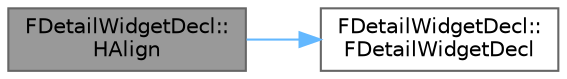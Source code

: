 digraph "FDetailWidgetDecl::HAlign"
{
 // INTERACTIVE_SVG=YES
 // LATEX_PDF_SIZE
  bgcolor="transparent";
  edge [fontname=Helvetica,fontsize=10,labelfontname=Helvetica,labelfontsize=10];
  node [fontname=Helvetica,fontsize=10,shape=box,height=0.2,width=0.4];
  rankdir="LR";
  Node1 [id="Node000001",label="FDetailWidgetDecl::\lHAlign",height=0.2,width=0.4,color="gray40", fillcolor="grey60", style="filled", fontcolor="black",tooltip=" "];
  Node1 -> Node2 [id="edge1_Node000001_Node000002",color="steelblue1",style="solid",tooltip=" "];
  Node2 [id="Node000002",label="FDetailWidgetDecl::\lFDetailWidgetDecl",height=0.2,width=0.4,color="grey40", fillcolor="white", style="filled",URL="$df/d25/classFDetailWidgetDecl.html#a3fc15551886bec4ca257a93a1b403c5a",tooltip=" "];
}
